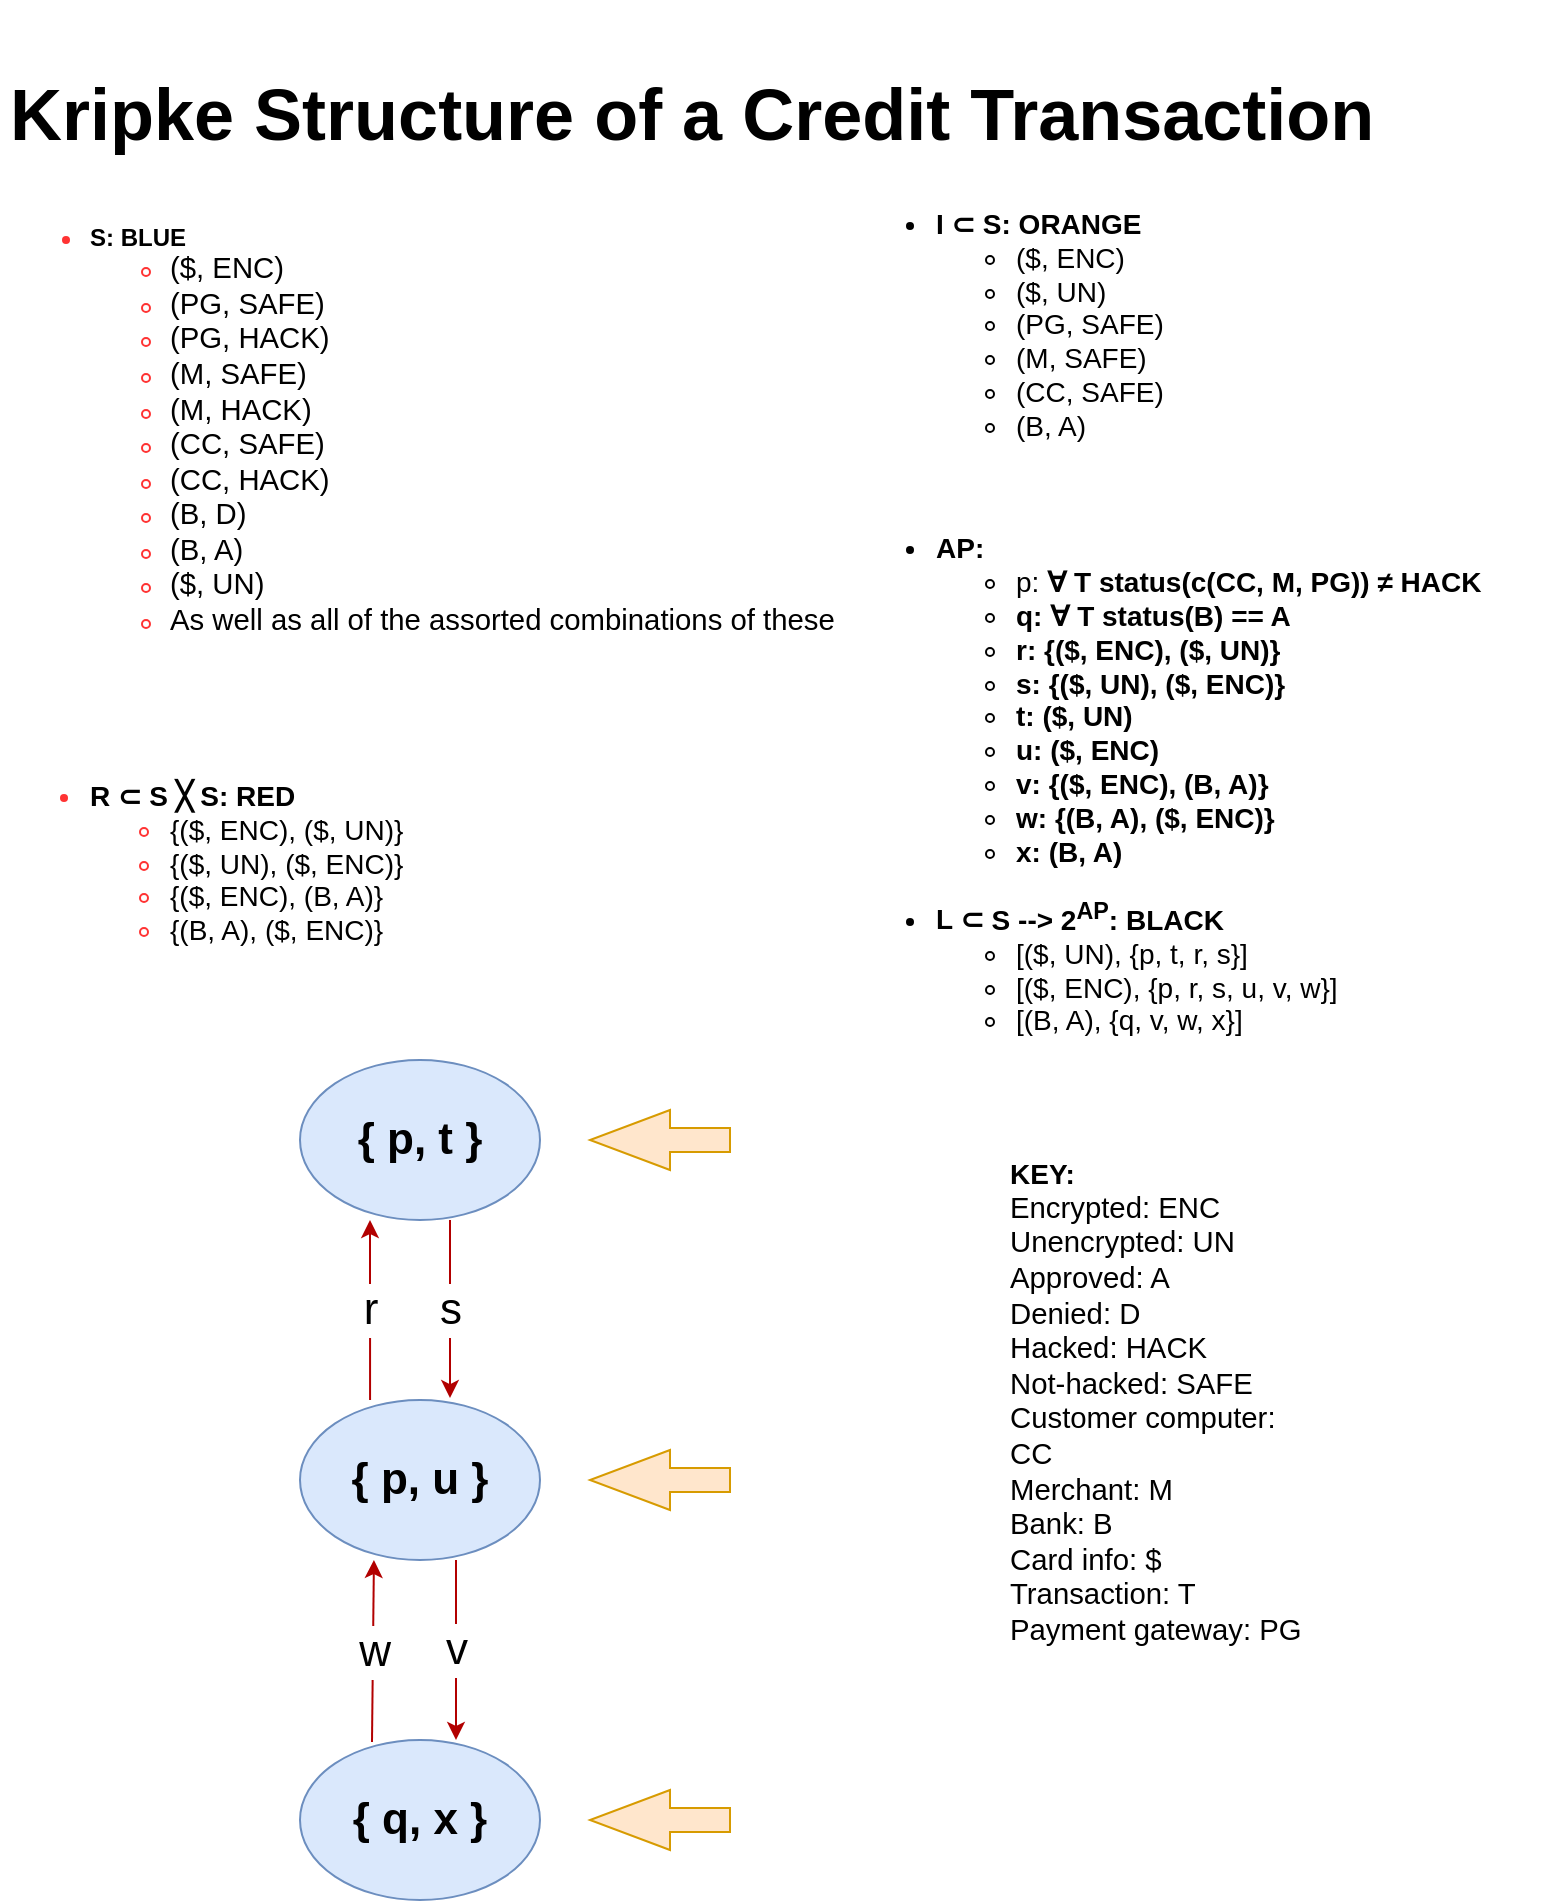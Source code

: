 <mxfile version="20.8.5" type="github">
  <diagram id="IFlSG7rVjGhNM7nsyIuD" name="Page-1">
    <mxGraphModel dx="954" dy="617" grid="1" gridSize="10" guides="1" tooltips="1" connect="1" arrows="1" fold="1" page="1" pageScale="1" pageWidth="850" pageHeight="1100" math="0" shadow="0">
      <root>
        <mxCell id="0" />
        <mxCell id="1" parent="0" />
        <mxCell id="Ikc5LVRCl3tKbmJLk8Lp-2" value="&lt;font size=&quot;1&quot;&gt;&lt;b style=&quot;font-size: 22px;&quot;&gt;{ p, t }&lt;/b&gt;&lt;/font&gt;" style="ellipse;whiteSpace=wrap;html=1;fontFamily=Helvetica;fontSize=12;fillColor=#dae8fc;strokeColor=#6c8ebf;" vertex="1" parent="1">
          <mxGeometry x="190" y="560" width="120" height="80" as="geometry" />
        </mxCell>
        <mxCell id="Ikc5LVRCl3tKbmJLk8Lp-5" value="&lt;font size=&quot;1&quot;&gt;&lt;b style=&quot;font-size: 22px;&quot;&gt;{ q, x }&lt;/b&gt;&lt;/font&gt;" style="ellipse;whiteSpace=wrap;html=1;fontFamily=Helvetica;fontSize=12;fillColor=#dae8fc;strokeColor=#6c8ebf;" vertex="1" parent="1">
          <mxGeometry x="190" y="900" width="120" height="80" as="geometry" />
        </mxCell>
        <mxCell id="Ikc5LVRCl3tKbmJLk8Lp-6" value="&lt;font size=&quot;1&quot;&gt;&lt;b style=&quot;font-size: 22px;&quot;&gt;{ p, u }&lt;/b&gt;&lt;/font&gt;" style="ellipse;whiteSpace=wrap;html=1;fontFamily=Helvetica;fontSize=12;fillColor=#dae8fc;strokeColor=#6c8ebf;" vertex="1" parent="1">
          <mxGeometry x="190" y="730" width="120" height="80" as="geometry" />
        </mxCell>
        <mxCell id="Ikc5LVRCl3tKbmJLk8Lp-12" value="" style="endArrow=classic;html=1;rounded=0;fontFamily=Helvetica;fontSize=22;exitX=0.625;exitY=1;exitDx=0;exitDy=0;exitPerimeter=0;entryX=0.625;entryY=-0.012;entryDx=0;entryDy=0;entryPerimeter=0;fillColor=#e51400;strokeColor=#B20000;" edge="1" parent="1" source="Ikc5LVRCl3tKbmJLk8Lp-2" target="Ikc5LVRCl3tKbmJLk8Lp-6">
          <mxGeometry relative="1" as="geometry">
            <mxPoint x="265" y="680" as="sourcePoint" />
            <mxPoint x="365" y="680" as="targetPoint" />
          </mxGeometry>
        </mxCell>
        <mxCell id="Ikc5LVRCl3tKbmJLk8Lp-13" value="s" style="edgeLabel;resizable=0;html=1;align=center;verticalAlign=middle;fontFamily=Helvetica;fontSize=22;" connectable="0" vertex="1" parent="Ikc5LVRCl3tKbmJLk8Lp-12">
          <mxGeometry relative="1" as="geometry" />
        </mxCell>
        <mxCell id="Ikc5LVRCl3tKbmJLk8Lp-14" value="" style="endArrow=classic;html=1;rounded=0;fontFamily=Helvetica;fontSize=22;exitX=0.292;exitY=0;exitDx=0;exitDy=0;exitPerimeter=0;fillColor=#e51400;strokeColor=#B20000;" edge="1" parent="1" source="Ikc5LVRCl3tKbmJLk8Lp-6">
          <mxGeometry relative="1" as="geometry">
            <mxPoint x="125" y="690" as="sourcePoint" />
            <mxPoint x="225" y="640" as="targetPoint" />
          </mxGeometry>
        </mxCell>
        <mxCell id="Ikc5LVRCl3tKbmJLk8Lp-15" value="r" style="edgeLabel;resizable=0;html=1;align=center;verticalAlign=middle;fontFamily=Helvetica;fontSize=22;" connectable="0" vertex="1" parent="Ikc5LVRCl3tKbmJLk8Lp-14">
          <mxGeometry relative="1" as="geometry" />
        </mxCell>
        <mxCell id="Ikc5LVRCl3tKbmJLk8Lp-16" value="" style="endArrow=classic;html=1;rounded=0;fontFamily=Helvetica;fontSize=22;exitX=0.65;exitY=1;exitDx=0;exitDy=0;exitPerimeter=0;entryX=0.65;entryY=0;entryDx=0;entryDy=0;entryPerimeter=0;fillColor=#e51400;strokeColor=#B20000;" edge="1" parent="1" source="Ikc5LVRCl3tKbmJLk8Lp-6" target="Ikc5LVRCl3tKbmJLk8Lp-5">
          <mxGeometry relative="1" as="geometry">
            <mxPoint x="250" y="850" as="sourcePoint" />
            <mxPoint x="350" y="850" as="targetPoint" />
          </mxGeometry>
        </mxCell>
        <mxCell id="Ikc5LVRCl3tKbmJLk8Lp-17" value="v" style="edgeLabel;resizable=0;html=1;align=center;verticalAlign=middle;fontFamily=Helvetica;fontSize=22;" connectable="0" vertex="1" parent="Ikc5LVRCl3tKbmJLk8Lp-16">
          <mxGeometry relative="1" as="geometry" />
        </mxCell>
        <mxCell id="Ikc5LVRCl3tKbmJLk8Lp-18" value="" style="endArrow=classic;html=1;rounded=0;fontFamily=Helvetica;fontSize=22;entryX=0.308;entryY=1;entryDx=0;entryDy=0;entryPerimeter=0;exitX=0.3;exitY=0.013;exitDx=0;exitDy=0;exitPerimeter=0;fillColor=#e51400;strokeColor=#B20000;" edge="1" parent="1" source="Ikc5LVRCl3tKbmJLk8Lp-5" target="Ikc5LVRCl3tKbmJLk8Lp-6">
          <mxGeometry relative="1" as="geometry">
            <mxPoint x="145" y="850" as="sourcePoint" />
            <mxPoint x="245" y="850" as="targetPoint" />
          </mxGeometry>
        </mxCell>
        <mxCell id="Ikc5LVRCl3tKbmJLk8Lp-19" value="w" style="edgeLabel;resizable=0;html=1;align=center;verticalAlign=middle;fontFamily=Helvetica;fontSize=22;" connectable="0" vertex="1" parent="Ikc5LVRCl3tKbmJLk8Lp-18">
          <mxGeometry relative="1" as="geometry" />
        </mxCell>
        <mxCell id="Ikc5LVRCl3tKbmJLk8Lp-20" value="" style="html=1;shadow=0;dashed=0;align=center;verticalAlign=middle;shape=mxgraph.arrows2.arrow;dy=0.6;dx=40;flipH=1;notch=0;fontFamily=Helvetica;fontSize=22;fillColor=#ffe6cc;strokeColor=#d79b00;" vertex="1" parent="1">
          <mxGeometry x="335" y="585" width="70" height="30" as="geometry" />
        </mxCell>
        <mxCell id="Ikc5LVRCl3tKbmJLk8Lp-24" value="" style="html=1;shadow=0;dashed=0;align=center;verticalAlign=middle;shape=mxgraph.arrows2.arrow;dy=0.6;dx=40;flipH=1;notch=0;fontFamily=Helvetica;fontSize=22;fillColor=#ffe6cc;strokeColor=#d79b00;" vertex="1" parent="1">
          <mxGeometry x="335" y="925" width="70" height="30" as="geometry" />
        </mxCell>
        <mxCell id="Ikc5LVRCl3tKbmJLk8Lp-25" value="" style="html=1;shadow=0;dashed=0;align=center;verticalAlign=middle;shape=mxgraph.arrows2.arrow;dy=0.6;dx=40;flipH=1;notch=0;fontFamily=Helvetica;fontSize=22;fillColor=#ffe6cc;strokeColor=#d79b00;" vertex="1" parent="1">
          <mxGeometry x="335" y="755" width="70" height="30" as="geometry" />
        </mxCell>
        <mxCell id="Ikc5LVRCl3tKbmJLk8Lp-27" value="&lt;h1&gt;&lt;font style=&quot;font-size: 36px;&quot; color=&quot;#000000&quot;&gt;Kripke Structure of a Credit Transaction&lt;/font&gt;&lt;/h1&gt;&lt;div style=&quot;&quot;&gt;&lt;ul style=&quot;&quot;&gt;&lt;li style=&quot;font-size: 12px;&quot;&gt;&lt;font color=&quot;#000000&quot;&gt;&lt;b&gt;S: BLUE&lt;/b&gt;&lt;/font&gt;&lt;/li&gt;&lt;ul style=&quot;font-size: 12px;&quot;&gt;&lt;li&gt;&lt;p style=&quot;margin: 0in; font-size: 11pt;&quot;&gt;&lt;font color=&quot;#000000&quot;&gt;($, ENC)&lt;/font&gt;&lt;/p&gt;&lt;/li&gt;&lt;li&gt;&lt;p style=&quot;margin: 0in; font-size: 11pt;&quot;&gt;&lt;span style=&quot;font-size: 11pt; background-color: initial;&quot;&gt;&lt;font color=&quot;#000000&quot;&gt;(PG, SAFE)&lt;/font&gt;&lt;/span&gt;&lt;/p&gt;&lt;/li&gt;&lt;li&gt;&lt;p style=&quot;margin: 0in; font-size: 11pt;&quot;&gt;&lt;span style=&quot;font-size: 11pt; background-color: initial;&quot;&gt;&lt;font color=&quot;#000000&quot;&gt;(PG, HACK)&lt;/font&gt;&lt;/span&gt;&lt;/p&gt;&lt;/li&gt;&lt;li&gt;&lt;p style=&quot;margin: 0in; font-size: 11pt;&quot;&gt;&lt;span style=&quot;font-size: 11pt; background-color: initial;&quot;&gt;&lt;font color=&quot;#000000&quot;&gt;(M, SAFE)&lt;/font&gt;&lt;/span&gt;&lt;/p&gt;&lt;/li&gt;&lt;li&gt;&lt;p style=&quot;margin: 0in; font-size: 11pt;&quot;&gt;&lt;span style=&quot;font-size: 11pt; background-color: initial;&quot;&gt;&lt;font color=&quot;#000000&quot;&gt;(M, HACK)&lt;/font&gt;&lt;/span&gt;&lt;/p&gt;&lt;/li&gt;&lt;li&gt;&lt;p style=&quot;margin: 0in; font-size: 11pt;&quot;&gt;&lt;span style=&quot;font-size: 11pt; background-color: initial;&quot;&gt;&lt;font color=&quot;#000000&quot;&gt;(CC, SAFE)&lt;/font&gt;&lt;/span&gt;&lt;/p&gt;&lt;/li&gt;&lt;li&gt;&lt;p style=&quot;margin: 0in; font-size: 11pt;&quot;&gt;&lt;span style=&quot;font-size: 11pt; background-color: initial;&quot;&gt;&lt;font color=&quot;#000000&quot;&gt;(CC, HACK)&lt;/font&gt;&lt;/span&gt;&lt;/p&gt;&lt;/li&gt;&lt;li&gt;&lt;p style=&quot;margin: 0in; font-size: 11pt;&quot;&gt;&lt;span style=&quot;font-size: 11pt; background-color: initial;&quot;&gt;&lt;font color=&quot;#000000&quot;&gt;(B, D)&lt;/font&gt;&lt;/span&gt;&lt;/p&gt;&lt;/li&gt;&lt;li&gt;&lt;p style=&quot;margin: 0in; font-size: 11pt;&quot;&gt;&lt;span style=&quot;font-size: 11pt; background-color: initial;&quot;&gt;&lt;font color=&quot;#000000&quot;&gt;(B, A)&lt;/font&gt;&lt;/span&gt;&lt;/p&gt;&lt;/li&gt;&lt;li&gt;&lt;p style=&quot;margin: 0in; font-size: 11pt;&quot;&gt;&lt;span style=&quot;font-size: 11pt; background-color: initial;&quot;&gt;&lt;font color=&quot;#000000&quot;&gt;($, UN)&lt;/font&gt;&lt;/span&gt;&lt;/p&gt;&lt;/li&gt;&lt;li&gt;&lt;p style=&quot;margin: 0in; font-size: 11pt;&quot;&gt;&lt;span style=&quot;font-size: 11pt; background-color: initial;&quot;&gt;&lt;font color=&quot;#000000&quot;&gt;As well as all of the assorted combinations of these&lt;/font&gt;&lt;/span&gt;&lt;/p&gt;&lt;/li&gt;&lt;/ul&gt;&lt;/ul&gt;&lt;div&gt;&lt;font color=&quot;#000000&quot;&gt;&lt;span style=&quot;font-size: 14.667px;&quot;&gt;&lt;br&gt;&lt;/span&gt;&lt;/font&gt;&lt;/div&gt;&lt;ul style=&quot;&quot;&gt;&lt;li style=&quot;font-size: 14px; border-color: var(--border-color);&quot;&gt;&lt;font style=&quot;border-color: var(--border-color); font-size: 14px;&quot; color=&quot;#000000&quot;&gt;&lt;span style=&quot;border-color: var(--border-color);&quot;&gt;&lt;b&gt;R ⊂&lt;/b&gt;&lt;/span&gt;&lt;b style=&quot;border-color: var(--border-color);&quot;&gt; S&amp;nbsp;╳ S: RED&lt;/b&gt;&lt;/font&gt;&lt;/li&gt;&lt;ul style=&quot;font-size: 14px; border-color: var(--border-color);&quot;&gt;&lt;li style=&quot;border-color: var(--border-color);&quot;&gt;&lt;p style=&quot;border-color: var(--border-color); margin: 0in;&quot;&gt;&lt;font style=&quot;border-color: var(--border-color); font-size: 14px;&quot; color=&quot;#000000&quot;&gt;{($, ENC), ($, UN)}&lt;/font&gt;&lt;/p&gt;&lt;/li&gt;&lt;li style=&quot;border-color: var(--border-color);&quot;&gt;&lt;p style=&quot;border-color: var(--border-color); margin: 0in;&quot;&gt;&lt;font style=&quot;border-color: var(--border-color); font-size: 14px;&quot; color=&quot;#000000&quot;&gt;{($, UN), ($, ENC)}&lt;/font&gt;&lt;/p&gt;&lt;/li&gt;&lt;li style=&quot;border-color: var(--border-color);&quot;&gt;&lt;p style=&quot;border-color: var(--border-color); margin: 0in;&quot;&gt;&lt;font color=&quot;#000000&quot;&gt;{($, ENC), (B, A)}&lt;/font&gt;&lt;/p&gt;&lt;/li&gt;&lt;li style=&quot;border-color: var(--border-color);&quot;&gt;&lt;p style=&quot;border-color: var(--border-color); margin: 0in;&quot;&gt;&lt;font color=&quot;#000000&quot;&gt;{(B, A), ($, ENC)}&lt;/font&gt;&lt;/p&gt;&lt;/li&gt;&lt;/ul&gt;&lt;/ul&gt;&lt;/div&gt;" style="text;html=1;strokeColor=none;fillColor=none;spacing=5;spacingTop=-20;whiteSpace=wrap;overflow=hidden;rounded=0;fontFamily=Helvetica;fontSize=22;fontColor=#FF3333;" vertex="1" parent="1">
          <mxGeometry x="40" y="40" width="770" height="470" as="geometry" />
        </mxCell>
        <mxCell id="Ikc5LVRCl3tKbmJLk8Lp-28" value="&lt;h1 style=&quot;font-size: 14px;&quot;&gt;&lt;ul style=&quot;border-color: var(--border-color);&quot;&gt;&lt;li style=&quot;font-weight: 400; border-color: var(--border-color);&quot;&gt;&lt;font style=&quot;border-color: var(--border-color); font-size: 14px;&quot; color=&quot;#000000&quot;&gt;&lt;b style=&quot;border-color: var(--border-color);&quot;&gt;I&amp;nbsp;&lt;b style=&quot;border-color: var(--border-color);&quot;&gt;⊂ S&lt;/b&gt;: ORANGE&lt;/b&gt;&lt;/font&gt;&lt;/li&gt;&lt;ul style=&quot;font-weight: 400; border-color: var(--border-color);&quot;&gt;&lt;li style=&quot;border-color: var(--border-color);&quot;&gt;&lt;p style=&quot;border-color: var(--border-color); margin: 0in;&quot;&gt;&lt;font style=&quot;border-color: var(--border-color); font-size: 14px;&quot; color=&quot;#000000&quot;&gt;($, ENC)&lt;/font&gt;&lt;/p&gt;&lt;/li&gt;&lt;li style=&quot;border-color: var(--border-color);&quot;&gt;&lt;p style=&quot;border-color: var(--border-color); margin: 0in;&quot;&gt;&lt;font style=&quot;border-color: var(--border-color); font-size: 14px;&quot; color=&quot;#000000&quot;&gt;($, UN)&lt;/font&gt;&lt;/p&gt;&lt;/li&gt;&lt;li style=&quot;border-color: var(--border-color);&quot;&gt;&lt;p style=&quot;border-color: var(--border-color); margin: 0in;&quot;&gt;(PG, SAFE)&lt;/p&gt;&lt;/li&gt;&lt;li style=&quot;border-color: var(--border-color);&quot;&gt;&lt;p style=&quot;border-color: var(--border-color); margin: 0in;&quot;&gt;&lt;span style=&quot;background-color: initial;&quot;&gt;(M, SAFE)&lt;/span&gt;&lt;/p&gt;&lt;/li&gt;&lt;li style=&quot;border-color: var(--border-color);&quot;&gt;&lt;p style=&quot;border-color: var(--border-color); margin: 0in;&quot;&gt;&lt;span style=&quot;border-color: var(--border-color); background-color: initial;&quot;&gt;(CC, SAFE)&lt;/span&gt;&lt;/p&gt;&lt;/li&gt;&lt;li style=&quot;border-color: var(--border-color);&quot;&gt;&lt;p style=&quot;border-color: var(--border-color); margin: 0in;&quot;&gt;&lt;span style=&quot;border-color: var(--border-color); background-color: initial;&quot;&gt;(B, A)&lt;/span&gt;&lt;/p&gt;&lt;/li&gt;&lt;/ul&gt;&lt;/ul&gt;&lt;div&gt;&lt;span style=&quot;font-weight: 400;&quot;&gt;&lt;br&gt;&lt;/span&gt;&lt;/div&gt;&lt;ul style=&quot;border-color: var(--border-color);&quot;&gt;&lt;li style=&quot;&quot;&gt;AP:&lt;/li&gt;&lt;ul&gt;&lt;li style=&quot;&quot;&gt;&lt;span style=&quot;font-weight: normal;&quot;&gt;p:&amp;nbsp;&lt;/span&gt;∀ T status(c(CC, M, PG)) ≠ HACK&lt;/li&gt;&lt;li style=&quot;border-color: var(--border-color);&quot;&gt;q:&amp;nbsp;∀ T&amp;nbsp;status(B) == A&lt;/li&gt;&lt;li style=&quot;border-color: var(--border-color);&quot;&gt;r: {($, ENC), ($, UN)}&lt;/li&gt;&lt;li style=&quot;border-color: var(--border-color);&quot;&gt;s: {($, UN), ($, ENC)}&lt;/li&gt;&lt;li style=&quot;border-color: var(--border-color);&quot;&gt;t: ($, UN)&lt;/li&gt;&lt;li style=&quot;border-color: var(--border-color);&quot;&gt;u: ($, ENC)&lt;/li&gt;&lt;li style=&quot;border-color: var(--border-color);&quot;&gt;v: {($, ENC), (B, A)}&lt;/li&gt;&lt;li style=&quot;border-color: var(--border-color);&quot;&gt;w: {(B, A), ($, ENC)}&lt;/li&gt;&lt;li style=&quot;border-color: var(--border-color);&quot;&gt;x: (B, A)&lt;/li&gt;&lt;/ul&gt;&lt;/ul&gt;&lt;ul style=&quot;border-color: var(--border-color); font-weight: 400;&quot;&gt;&lt;li style=&quot;border-color: var(--border-color);&quot;&gt;&lt;font style=&quot;border-color: var(--border-color); font-size: 14px;&quot; color=&quot;#000000&quot;&gt;&lt;b style=&quot;border-color: var(--border-color);&quot;&gt;L ⊂&lt;/b&gt;&lt;b style=&quot;border-color: var(--border-color);&quot;&gt;&amp;nbsp;S --&amp;gt; 2&lt;sup&gt;AP&lt;/sup&gt;: BLACK&lt;/b&gt;&lt;/font&gt;&lt;/li&gt;&lt;ul style=&quot;border-color: var(--border-color);&quot;&gt;&lt;li style=&quot;border-color: var(--border-color);&quot;&gt;&lt;p style=&quot;border-color: var(--border-color); margin: 0in;&quot;&gt;[($, UN), {p, t, r, s}]&lt;/p&gt;&lt;/li&gt;&lt;li style=&quot;border-color: var(--border-color);&quot;&gt;&lt;p style=&quot;border-color: var(--border-color); margin: 0in;&quot;&gt;[($, ENC), {p, r, s, u, v, w}]&lt;/p&gt;&lt;/li&gt;&lt;li style=&quot;border-color: var(--border-color);&quot;&gt;&lt;p style=&quot;border-color: var(--border-color); margin: 0in;&quot;&gt;[(B, A), {q, v, w, x}]&lt;/p&gt;&lt;/li&gt;&lt;/ul&gt;&lt;/ul&gt;&lt;/h1&gt;" style="text;html=1;strokeColor=none;fillColor=none;spacing=5;spacingTop=-20;whiteSpace=wrap;overflow=hidden;rounded=0;fontFamily=Helvetica;fontSize=12;fontColor=#000000;" vertex="1" parent="1">
          <mxGeometry x="463" y="130" width="337" height="470" as="geometry" />
        </mxCell>
        <mxCell id="Ikc5LVRCl3tKbmJLk8Lp-29" value="&lt;p&gt;&lt;/p&gt;&lt;b&gt;KEY:&lt;/b&gt;&lt;br&gt;&lt;p style=&quot;margin: 0in; font-size: 11pt;&quot;&gt;Encrypted: ENC&lt;/p&gt;&lt;span style=&quot;font-size: 11pt; background-color: initial;&quot;&gt;Unencrypted: UN&lt;/span&gt;&lt;br&gt;&lt;span style=&quot;font-size: 11pt; background-color: initial;&quot;&gt;Approved: A&lt;/span&gt;&lt;br&gt;&lt;span style=&quot;font-size: 11pt; background-color: initial;&quot;&gt;Denied: D&lt;/span&gt;&lt;br&gt;&lt;span style=&quot;font-size: 11pt; background-color: initial;&quot;&gt;Hacked: HACK&lt;/span&gt;&lt;br&gt;&lt;span style=&quot;font-size: 11pt; background-color: initial;&quot;&gt;Not-hacked: SAFE&lt;/span&gt;&lt;br&gt;&lt;span style=&quot;font-size: 11pt; background-color: initial;&quot;&gt;Customer computer:&lt;/span&gt;&lt;br&gt;&lt;p style=&quot;margin: 0in; font-size: 11pt;&quot;&gt;CC&lt;/p&gt;&lt;span style=&quot;font-size: 11pt; background-color: initial;&quot;&gt;Merchant: M&lt;/span&gt;&lt;br&gt;&lt;span style=&quot;font-size: 11pt; background-color: initial;&quot;&gt;Bank: B&lt;/span&gt;&lt;br&gt;&lt;span style=&quot;font-size: 11pt; background-color: initial;&quot;&gt;Card info: $&lt;/span&gt;&lt;br&gt;&lt;span style=&quot;font-size: 11pt; background-color: initial;&quot;&gt;Transaction: T&lt;/span&gt;&lt;br&gt;&lt;p style=&quot;margin: 0in; font-size: 11pt;&quot;&gt;Payment gateway: PG&lt;/p&gt;&lt;br&gt;&lt;br&gt;&lt;br&gt;&lt;br&gt;" style="text;html=1;strokeColor=none;fillColor=none;spacing=5;spacingTop=-20;whiteSpace=wrap;overflow=hidden;rounded=0;fontFamily=Helvetica;fontSize=14;fontColor=#000000;" vertex="1" parent="1">
          <mxGeometry x="540" y="605" width="270" height="330" as="geometry" />
        </mxCell>
      </root>
    </mxGraphModel>
  </diagram>
</mxfile>
